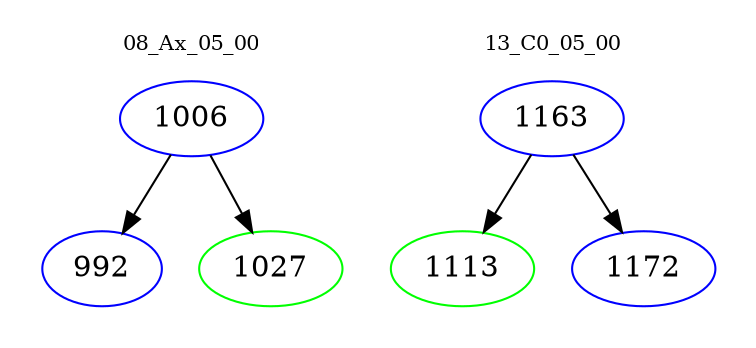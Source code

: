 digraph{
subgraph cluster_0 {
color = white
label = "08_Ax_05_00";
fontsize=10;
T0_1006 [label="1006", color="blue"]
T0_1006 -> T0_992 [color="black"]
T0_992 [label="992", color="blue"]
T0_1006 -> T0_1027 [color="black"]
T0_1027 [label="1027", color="green"]
}
subgraph cluster_1 {
color = white
label = "13_C0_05_00";
fontsize=10;
T1_1163 [label="1163", color="blue"]
T1_1163 -> T1_1113 [color="black"]
T1_1113 [label="1113", color="green"]
T1_1163 -> T1_1172 [color="black"]
T1_1172 [label="1172", color="blue"]
}
}
